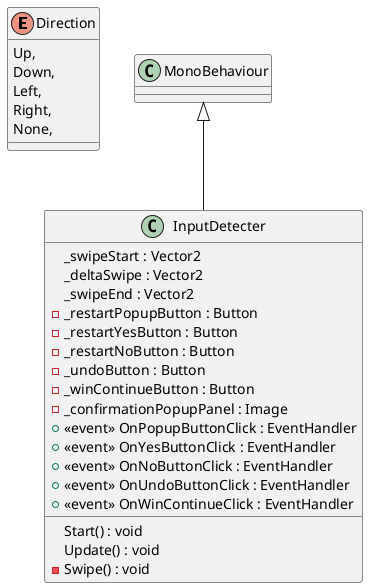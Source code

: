 @startuml
enum Direction {
    Up,
    Down,
    Left,
    Right,
    None,
}
class InputDetecter {
    _swipeStart : Vector2
    _deltaSwipe : Vector2
    _swipeEnd : Vector2
    - _restartPopupButton : Button
    - _restartYesButton : Button
    - _restartNoButton : Button
    - _undoButton : Button
    - _winContinueButton : Button
    - _confirmationPopupPanel : Image
    +  <<event>> OnPopupButtonClick : EventHandler 
    +  <<event>> OnYesButtonClick : EventHandler 
    +  <<event>> OnNoButtonClick : EventHandler 
    +  <<event>> OnUndoButtonClick : EventHandler 
    +  <<event>> OnWinContinueClick : EventHandler 
    Start() : void
    Update() : void
    - Swipe() : void
}
MonoBehaviour <|-- InputDetecter
@enduml
